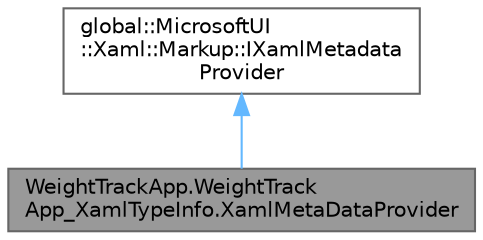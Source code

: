 digraph "WeightTrackApp.WeightTrackApp_XamlTypeInfo.XamlMetaDataProvider"
{
 // LATEX_PDF_SIZE
  bgcolor="transparent";
  edge [fontname=Helvetica,fontsize=10,labelfontname=Helvetica,labelfontsize=10];
  node [fontname=Helvetica,fontsize=10,shape=box,height=0.2,width=0.4];
  Node1 [id="Node000001",label="WeightTrackApp.WeightTrack\lApp_XamlTypeInfo.XamlMetaDataProvider",height=0.2,width=0.4,color="gray40", fillcolor="grey60", style="filled", fontcolor="black",tooltip="Main class for providing metadata for the app or library."];
  Node2 -> Node1 [id="edge1_Node000001_Node000002",dir="back",color="steelblue1",style="solid",tooltip=" "];
  Node2 [id="Node000002",label="global::MicrosoftUI\l::Xaml::Markup::IXamlMetadata\lProvider",height=0.2,width=0.4,color="gray40", fillcolor="white", style="filled",tooltip=" "];
}
